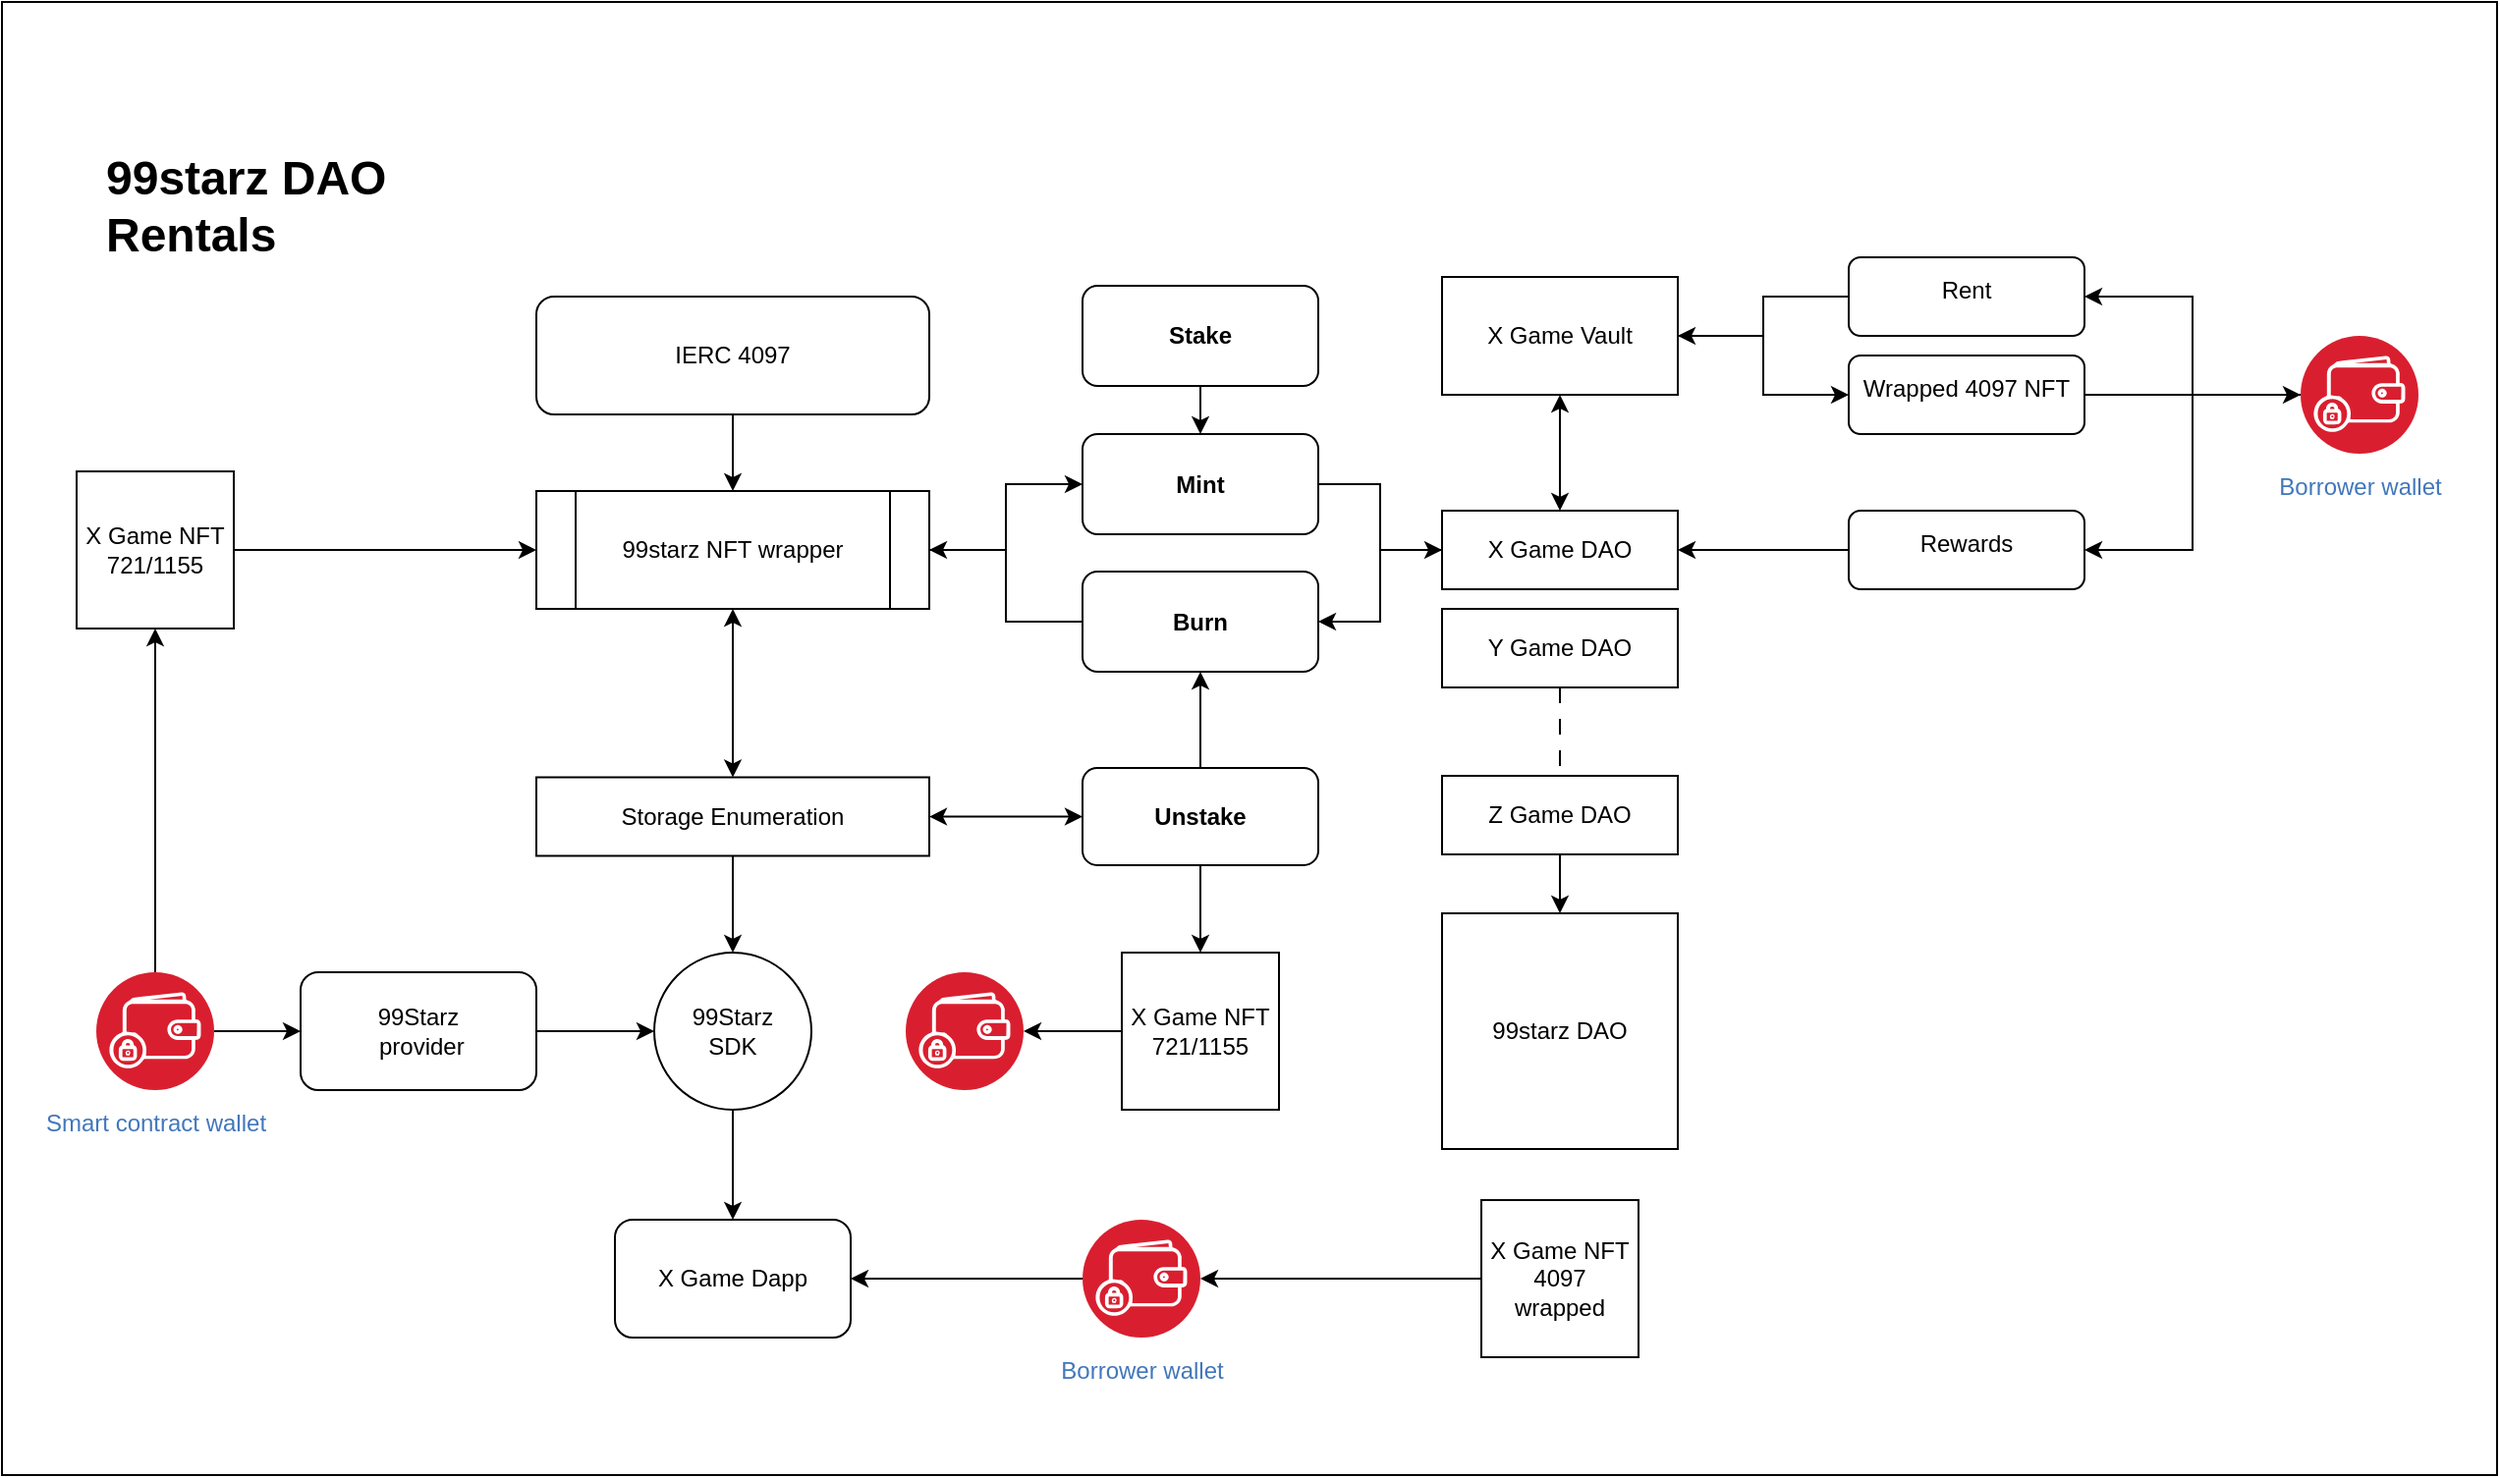 <mxfile version="24.0.4" type="github">
  <diagram name="Page-1" id="VG9prOFa8QgIFDCGZgP3">
    <mxGraphModel dx="2080" dy="1053" grid="1" gridSize="10" guides="1" tooltips="1" connect="1" arrows="1" fold="1" page="1" pageScale="1" pageWidth="850" pageHeight="1100" math="0" shadow="0">
      <root>
        <mxCell id="0" />
        <mxCell id="1" parent="0" />
        <mxCell id="slcEtXl4ANhl4ZLk67iS-10" value="" style="rounded=0;whiteSpace=wrap;html=1;" parent="1" vertex="1">
          <mxGeometry x="170" y="80" width="1270" height="750" as="geometry" />
        </mxCell>
        <mxCell id="slcEtXl4ANhl4ZLk67iS-5" style="edgeStyle=orthogonalEdgeStyle;rounded=0;orthogonalLoop=1;jettySize=auto;html=1;" parent="1" source="CwHaMfXqF2rZw4a0Jr2v-1" edge="1">
          <mxGeometry relative="1" as="geometry">
            <mxPoint x="542" y="700" as="targetPoint" />
          </mxGeometry>
        </mxCell>
        <mxCell id="CwHaMfXqF2rZw4a0Jr2v-1" value="99Starz &lt;br&gt;SDK" style="ellipse;whiteSpace=wrap;html=1;aspect=fixed;" parent="1" vertex="1">
          <mxGeometry x="502" y="564" width="80" height="80" as="geometry" />
        </mxCell>
        <mxCell id="CwHaMfXqF2rZw4a0Jr2v-20" style="edgeStyle=orthogonalEdgeStyle;rounded=0;orthogonalLoop=1;jettySize=auto;html=1;" parent="1" source="CwHaMfXqF2rZw4a0Jr2v-2" target="CwHaMfXqF2rZw4a0Jr2v-15" edge="1">
          <mxGeometry relative="1" as="geometry" />
        </mxCell>
        <mxCell id="CwHaMfXqF2rZw4a0Jr2v-2" value="X Game NFT&lt;br&gt;721/1155" style="whiteSpace=wrap;html=1;aspect=fixed;" parent="1" vertex="1">
          <mxGeometry x="208" y="319" width="80" height="80" as="geometry" />
        </mxCell>
        <mxCell id="CwHaMfXqF2rZw4a0Jr2v-4" value="" style="edgeStyle=orthogonalEdgeStyle;rounded=0;orthogonalLoop=1;jettySize=auto;html=1;" parent="1" source="CwHaMfXqF2rZw4a0Jr2v-3" target="CwHaMfXqF2rZw4a0Jr2v-2" edge="1">
          <mxGeometry relative="1" as="geometry" />
        </mxCell>
        <mxCell id="slcEtXl4ANhl4ZLk67iS-9" value="" style="edgeStyle=orthogonalEdgeStyle;rounded=0;orthogonalLoop=1;jettySize=auto;html=1;" parent="1" source="CwHaMfXqF2rZw4a0Jr2v-3" target="slcEtXl4ANhl4ZLk67iS-7" edge="1">
          <mxGeometry relative="1" as="geometry" />
        </mxCell>
        <mxCell id="CwHaMfXqF2rZw4a0Jr2v-3" value="Smart contract wallet" style="image;aspect=fixed;perimeter=ellipsePerimeter;html=1;align=center;shadow=0;dashed=0;fontColor=#4277BB;labelBackgroundColor=default;fontSize=12;spacingTop=3;image=img/lib/ibm/blockchain/wallet.svg;" parent="1" vertex="1">
          <mxGeometry x="218" y="574" width="60" height="60" as="geometry" />
        </mxCell>
        <mxCell id="CwHaMfXqF2rZw4a0Jr2v-9" value="99starz DAO" style="whiteSpace=wrap;html=1;aspect=fixed;" parent="1" vertex="1">
          <mxGeometry x="903" y="544" width="120" height="120" as="geometry" />
        </mxCell>
        <mxCell id="CwHaMfXqF2rZw4a0Jr2v-14" value="" style="edgeStyle=orthogonalEdgeStyle;rounded=0;orthogonalLoop=1;jettySize=auto;html=1;" parent="1" source="CwHaMfXqF2rZw4a0Jr2v-10" target="CwHaMfXqF2rZw4a0Jr2v-9" edge="1">
          <mxGeometry relative="1" as="geometry" />
        </mxCell>
        <mxCell id="CwHaMfXqF2rZw4a0Jr2v-10" value="Z Game DAO" style="rounded=0;whiteSpace=wrap;html=1;" parent="1" vertex="1">
          <mxGeometry x="903" y="474" width="120" height="40" as="geometry" />
        </mxCell>
        <mxCell id="CwHaMfXqF2rZw4a0Jr2v-13" value="" style="edgeStyle=orthogonalEdgeStyle;rounded=0;orthogonalLoop=1;jettySize=auto;html=1;dashed=1;dashPattern=8 8;endArrow=none;endFill=0;" parent="1" source="CwHaMfXqF2rZw4a0Jr2v-11" target="CwHaMfXqF2rZw4a0Jr2v-10" edge="1">
          <mxGeometry relative="1" as="geometry" />
        </mxCell>
        <mxCell id="CwHaMfXqF2rZw4a0Jr2v-11" value="Y Game DAO" style="rounded=0;whiteSpace=wrap;html=1;" parent="1" vertex="1">
          <mxGeometry x="903" y="389" width="120" height="40" as="geometry" />
        </mxCell>
        <mxCell id="CwHaMfXqF2rZw4a0Jr2v-26" style="edgeStyle=orthogonalEdgeStyle;rounded=0;orthogonalLoop=1;jettySize=auto;html=1;" parent="1" source="CwHaMfXqF2rZw4a0Jr2v-12" target="CwHaMfXqF2rZw4a0Jr2v-23" edge="1">
          <mxGeometry relative="1" as="geometry" />
        </mxCell>
        <mxCell id="slcEtXl4ANhl4ZLk67iS-2" value="" style="edgeStyle=orthogonalEdgeStyle;rounded=0;orthogonalLoop=1;jettySize=auto;html=1;startArrow=classic;startFill=1;" parent="1" source="CwHaMfXqF2rZw4a0Jr2v-12" target="slcEtXl4ANhl4ZLk67iS-1" edge="1">
          <mxGeometry relative="1" as="geometry" />
        </mxCell>
        <mxCell id="CwHaMfXqF2rZw4a0Jr2v-12" value="X Game DAO" style="rounded=0;whiteSpace=wrap;html=1;" parent="1" vertex="1">
          <mxGeometry x="903" y="339" width="120" height="40" as="geometry" />
        </mxCell>
        <mxCell id="CwHaMfXqF2rZw4a0Jr2v-17" value="" style="edgeStyle=orthogonalEdgeStyle;rounded=0;orthogonalLoop=1;jettySize=auto;html=1;startArrow=classic;startFill=1;" parent="1" source="CwHaMfXqF2rZw4a0Jr2v-15" target="CwHaMfXqF2rZw4a0Jr2v-16" edge="1">
          <mxGeometry relative="1" as="geometry" />
        </mxCell>
        <mxCell id="CwHaMfXqF2rZw4a0Jr2v-24" style="edgeStyle=orthogonalEdgeStyle;rounded=0;orthogonalLoop=1;jettySize=auto;html=1;" parent="1" source="CwHaMfXqF2rZw4a0Jr2v-15" target="CwHaMfXqF2rZw4a0Jr2v-22" edge="1">
          <mxGeometry relative="1" as="geometry" />
        </mxCell>
        <mxCell id="CwHaMfXqF2rZw4a0Jr2v-25" style="edgeStyle=orthogonalEdgeStyle;rounded=0;orthogonalLoop=1;jettySize=auto;html=1;startArrow=classic;startFill=1;endArrow=none;endFill=0;" parent="1" source="CwHaMfXqF2rZw4a0Jr2v-15" target="CwHaMfXqF2rZw4a0Jr2v-23" edge="1">
          <mxGeometry relative="1" as="geometry" />
        </mxCell>
        <mxCell id="CwHaMfXqF2rZw4a0Jr2v-15" value="99starz NFT wrapper" style="shape=process;whiteSpace=wrap;html=1;backgroundOutline=1;" parent="1" vertex="1">
          <mxGeometry x="442" y="329" width="200" height="60" as="geometry" />
        </mxCell>
        <mxCell id="slcEtXl4ANhl4ZLk67iS-3" value="" style="edgeStyle=orthogonalEdgeStyle;rounded=0;orthogonalLoop=1;jettySize=auto;html=1;" parent="1" source="CwHaMfXqF2rZw4a0Jr2v-16" target="CwHaMfXqF2rZw4a0Jr2v-1" edge="1">
          <mxGeometry relative="1" as="geometry" />
        </mxCell>
        <mxCell id="CwHaMfXqF2rZw4a0Jr2v-16" value="Storage Enumeration" style="rounded=0;whiteSpace=wrap;html=1;" parent="1" vertex="1">
          <mxGeometry x="442" y="474.75" width="200" height="40" as="geometry" />
        </mxCell>
        <mxCell id="CwHaMfXqF2rZw4a0Jr2v-19" value="" style="edgeStyle=orthogonalEdgeStyle;rounded=0;orthogonalLoop=1;jettySize=auto;html=1;" parent="1" source="CwHaMfXqF2rZw4a0Jr2v-18" target="CwHaMfXqF2rZw4a0Jr2v-15" edge="1">
          <mxGeometry relative="1" as="geometry" />
        </mxCell>
        <mxCell id="CwHaMfXqF2rZw4a0Jr2v-18" value="IERC 4097" style="rounded=1;whiteSpace=wrap;html=1;" parent="1" vertex="1">
          <mxGeometry x="442" y="230" width="200" height="60" as="geometry" />
        </mxCell>
        <mxCell id="CwHaMfXqF2rZw4a0Jr2v-27" style="edgeStyle=orthogonalEdgeStyle;rounded=0;orthogonalLoop=1;jettySize=auto;html=1;" parent="1" source="CwHaMfXqF2rZw4a0Jr2v-22" target="CwHaMfXqF2rZw4a0Jr2v-12" edge="1">
          <mxGeometry relative="1" as="geometry" />
        </mxCell>
        <mxCell id="CwHaMfXqF2rZw4a0Jr2v-22" value="&lt;b&gt;Mint&lt;/b&gt;" style="rounded=1;whiteSpace=wrap;html=1;" parent="1" vertex="1">
          <mxGeometry x="720" y="300" width="120" height="51" as="geometry" />
        </mxCell>
        <mxCell id="CwHaMfXqF2rZw4a0Jr2v-23" value="&lt;b&gt;Burn&lt;/b&gt;" style="rounded=1;whiteSpace=wrap;html=1;" parent="1" vertex="1">
          <mxGeometry x="720" y="370" width="120" height="51" as="geometry" />
        </mxCell>
        <mxCell id="orRg-TRFn84QKwN1UcSK-13" style="edgeStyle=orthogonalEdgeStyle;rounded=0;orthogonalLoop=1;jettySize=auto;html=1;" edge="1" parent="1" source="slcEtXl4ANhl4ZLk67iS-1" target="orRg-TRFn84QKwN1UcSK-8">
          <mxGeometry relative="1" as="geometry" />
        </mxCell>
        <mxCell id="slcEtXl4ANhl4ZLk67iS-1" value="X Game Vault" style="rounded=0;whiteSpace=wrap;html=1;" parent="1" vertex="1">
          <mxGeometry x="903" y="220" width="120" height="60" as="geometry" />
        </mxCell>
        <mxCell id="slcEtXl4ANhl4ZLk67iS-6" value="X Game Dapp" style="rounded=1;whiteSpace=wrap;html=1;" parent="1" vertex="1">
          <mxGeometry x="482" y="700" width="120" height="60" as="geometry" />
        </mxCell>
        <mxCell id="slcEtXl4ANhl4ZLk67iS-8" value="" style="edgeStyle=orthogonalEdgeStyle;rounded=0;orthogonalLoop=1;jettySize=auto;html=1;" parent="1" source="slcEtXl4ANhl4ZLk67iS-7" target="CwHaMfXqF2rZw4a0Jr2v-1" edge="1">
          <mxGeometry relative="1" as="geometry" />
        </mxCell>
        <mxCell id="slcEtXl4ANhl4ZLk67iS-7" value="99Starz&lt;br&gt;&amp;nbsp;provider" style="rounded=1;whiteSpace=wrap;html=1;" parent="1" vertex="1">
          <mxGeometry x="322" y="574" width="120" height="60" as="geometry" />
        </mxCell>
        <mxCell id="slcEtXl4ANhl4ZLk67iS-11" value="&lt;h1&gt;99starz DAO Rentals&lt;/h1&gt;" style="text;html=1;spacing=5;spacingTop=-20;whiteSpace=wrap;overflow=hidden;rounded=0;" parent="1" vertex="1">
          <mxGeometry x="218" y="150" width="190" height="120" as="geometry" />
        </mxCell>
        <mxCell id="orRg-TRFn84QKwN1UcSK-11" style="edgeStyle=orthogonalEdgeStyle;rounded=0;orthogonalLoop=1;jettySize=auto;html=1;" edge="1" parent="1" source="orRg-TRFn84QKwN1UcSK-1" target="orRg-TRFn84QKwN1UcSK-4">
          <mxGeometry relative="1" as="geometry" />
        </mxCell>
        <mxCell id="orRg-TRFn84QKwN1UcSK-34" style="edgeStyle=orthogonalEdgeStyle;rounded=0;orthogonalLoop=1;jettySize=auto;html=1;entryX=1;entryY=0.5;entryDx=0;entryDy=0;" edge="1" parent="1" source="orRg-TRFn84QKwN1UcSK-1" target="orRg-TRFn84QKwN1UcSK-31">
          <mxGeometry relative="1" as="geometry" />
        </mxCell>
        <mxCell id="orRg-TRFn84QKwN1UcSK-1" value="Borrower wallet" style="image;aspect=fixed;perimeter=ellipsePerimeter;html=1;align=center;shadow=0;dashed=0;fontColor=#4277BB;labelBackgroundColor=default;fontSize=12;spacingTop=3;image=img/lib/ibm/blockchain/wallet.svg;" vertex="1" parent="1">
          <mxGeometry x="1340" y="250" width="60" height="60" as="geometry" />
        </mxCell>
        <mxCell id="orRg-TRFn84QKwN1UcSK-14" style="edgeStyle=orthogonalEdgeStyle;rounded=0;orthogonalLoop=1;jettySize=auto;html=1;" edge="1" parent="1" source="orRg-TRFn84QKwN1UcSK-4" target="slcEtXl4ANhl4ZLk67iS-1">
          <mxGeometry relative="1" as="geometry" />
        </mxCell>
        <mxCell id="orRg-TRFn84QKwN1UcSK-4" value="&lt;div&gt;&lt;span style=&quot;color: rgb(0, 0, 0);&quot;&gt;Rent&lt;/span&gt;&lt;br&gt;&lt;/div&gt;" style="rounded=1;whiteSpace=wrap;html=1;verticalAlign=top;fontColor=#4277BB;labelBackgroundColor=default;shadow=0;dashed=0;spacingTop=3;" vertex="1" parent="1">
          <mxGeometry x="1110" y="210" width="120" height="40" as="geometry" />
        </mxCell>
        <mxCell id="orRg-TRFn84QKwN1UcSK-12" style="edgeStyle=orthogonalEdgeStyle;rounded=0;orthogonalLoop=1;jettySize=auto;html=1;" edge="1" parent="1" source="orRg-TRFn84QKwN1UcSK-8" target="orRg-TRFn84QKwN1UcSK-1">
          <mxGeometry relative="1" as="geometry" />
        </mxCell>
        <mxCell id="orRg-TRFn84QKwN1UcSK-8" value="&lt;div&gt;&lt;span style=&quot;color: rgb(0, 0, 0);&quot;&gt;Wrapped 4097 NFT&lt;/span&gt;&lt;br&gt;&lt;/div&gt;" style="rounded=1;whiteSpace=wrap;html=1;verticalAlign=top;fontColor=#4277BB;labelBackgroundColor=default;shadow=0;dashed=0;spacingTop=3;" vertex="1" parent="1">
          <mxGeometry x="1110" y="260" width="120" height="40" as="geometry" />
        </mxCell>
        <mxCell id="orRg-TRFn84QKwN1UcSK-16" value="" style="edgeStyle=orthogonalEdgeStyle;rounded=0;orthogonalLoop=1;jettySize=auto;html=1;" edge="1" parent="1" source="orRg-TRFn84QKwN1UcSK-15" target="slcEtXl4ANhl4ZLk67iS-6">
          <mxGeometry relative="1" as="geometry" />
        </mxCell>
        <mxCell id="orRg-TRFn84QKwN1UcSK-15" value="Borrower wallet" style="image;aspect=fixed;perimeter=ellipsePerimeter;html=1;align=center;shadow=0;dashed=0;fontColor=#4277BB;labelBackgroundColor=default;fontSize=12;spacingTop=3;image=img/lib/ibm/blockchain/wallet.svg;" vertex="1" parent="1">
          <mxGeometry x="720" y="700" width="60" height="60" as="geometry" />
        </mxCell>
        <mxCell id="orRg-TRFn84QKwN1UcSK-18" style="edgeStyle=orthogonalEdgeStyle;rounded=0;orthogonalLoop=1;jettySize=auto;html=1;" edge="1" parent="1" source="orRg-TRFn84QKwN1UcSK-17" target="orRg-TRFn84QKwN1UcSK-15">
          <mxGeometry relative="1" as="geometry" />
        </mxCell>
        <mxCell id="orRg-TRFn84QKwN1UcSK-17" value="X Game NFT&lt;br&gt;4097&lt;br&gt;wrapped" style="whiteSpace=wrap;html=1;aspect=fixed;" vertex="1" parent="1">
          <mxGeometry x="923" y="690" width="80" height="80" as="geometry" />
        </mxCell>
        <mxCell id="orRg-TRFn84QKwN1UcSK-23" style="edgeStyle=orthogonalEdgeStyle;rounded=0;orthogonalLoop=1;jettySize=auto;html=1;" edge="1" parent="1" source="orRg-TRFn84QKwN1UcSK-19" target="CwHaMfXqF2rZw4a0Jr2v-22">
          <mxGeometry relative="1" as="geometry" />
        </mxCell>
        <mxCell id="orRg-TRFn84QKwN1UcSK-19" value="&lt;b&gt;Stake&lt;/b&gt;" style="rounded=1;whiteSpace=wrap;html=1;" vertex="1" parent="1">
          <mxGeometry x="720" y="224.5" width="120" height="51" as="geometry" />
        </mxCell>
        <mxCell id="orRg-TRFn84QKwN1UcSK-21" value="" style="edgeStyle=orthogonalEdgeStyle;rounded=0;orthogonalLoop=1;jettySize=auto;html=1;" edge="1" parent="1" source="orRg-TRFn84QKwN1UcSK-20" target="CwHaMfXqF2rZw4a0Jr2v-23">
          <mxGeometry relative="1" as="geometry" />
        </mxCell>
        <mxCell id="orRg-TRFn84QKwN1UcSK-25" value="" style="edgeStyle=orthogonalEdgeStyle;rounded=0;orthogonalLoop=1;jettySize=auto;html=1;" edge="1" parent="1" source="orRg-TRFn84QKwN1UcSK-20" target="orRg-TRFn84QKwN1UcSK-24">
          <mxGeometry relative="1" as="geometry" />
        </mxCell>
        <mxCell id="orRg-TRFn84QKwN1UcSK-26" value="" style="edgeStyle=orthogonalEdgeStyle;rounded=0;orthogonalLoop=1;jettySize=auto;html=1;startArrow=classic;startFill=1;" edge="1" parent="1" source="orRg-TRFn84QKwN1UcSK-20" target="CwHaMfXqF2rZw4a0Jr2v-16">
          <mxGeometry relative="1" as="geometry" />
        </mxCell>
        <mxCell id="orRg-TRFn84QKwN1UcSK-20" value="&lt;b&gt;Unstake&lt;/b&gt;" style="rounded=1;whiteSpace=wrap;html=1;" vertex="1" parent="1">
          <mxGeometry x="720" y="470" width="120" height="49.5" as="geometry" />
        </mxCell>
        <mxCell id="orRg-TRFn84QKwN1UcSK-30" value="" style="edgeStyle=orthogonalEdgeStyle;rounded=0;orthogonalLoop=1;jettySize=auto;html=1;" edge="1" parent="1" source="orRg-TRFn84QKwN1UcSK-24" target="orRg-TRFn84QKwN1UcSK-27">
          <mxGeometry relative="1" as="geometry" />
        </mxCell>
        <mxCell id="orRg-TRFn84QKwN1UcSK-24" value="X Game NFT&lt;br&gt;721/1155" style="whiteSpace=wrap;html=1;aspect=fixed;" vertex="1" parent="1">
          <mxGeometry x="740" y="564" width="80" height="80" as="geometry" />
        </mxCell>
        <mxCell id="orRg-TRFn84QKwN1UcSK-27" value="" style="image;aspect=fixed;perimeter=ellipsePerimeter;html=1;align=center;shadow=0;dashed=0;fontColor=#4277BB;labelBackgroundColor=default;fontSize=12;spacingTop=3;image=img/lib/ibm/blockchain/wallet.svg;" vertex="1" parent="1">
          <mxGeometry x="630" y="574" width="60" height="60" as="geometry" />
        </mxCell>
        <mxCell id="orRg-TRFn84QKwN1UcSK-32" value="" style="edgeStyle=orthogonalEdgeStyle;rounded=0;orthogonalLoop=1;jettySize=auto;html=1;" edge="1" parent="1" source="orRg-TRFn84QKwN1UcSK-31" target="CwHaMfXqF2rZw4a0Jr2v-12">
          <mxGeometry relative="1" as="geometry" />
        </mxCell>
        <mxCell id="orRg-TRFn84QKwN1UcSK-31" value="&lt;div&gt;&lt;span style=&quot;color: rgb(0, 0, 0);&quot;&gt;Rewards&lt;/span&gt;&lt;br&gt;&lt;/div&gt;" style="rounded=1;whiteSpace=wrap;html=1;verticalAlign=top;fontColor=#4277BB;labelBackgroundColor=default;shadow=0;dashed=0;spacingTop=3;" vertex="1" parent="1">
          <mxGeometry x="1110" y="339" width="120" height="40" as="geometry" />
        </mxCell>
      </root>
    </mxGraphModel>
  </diagram>
</mxfile>
